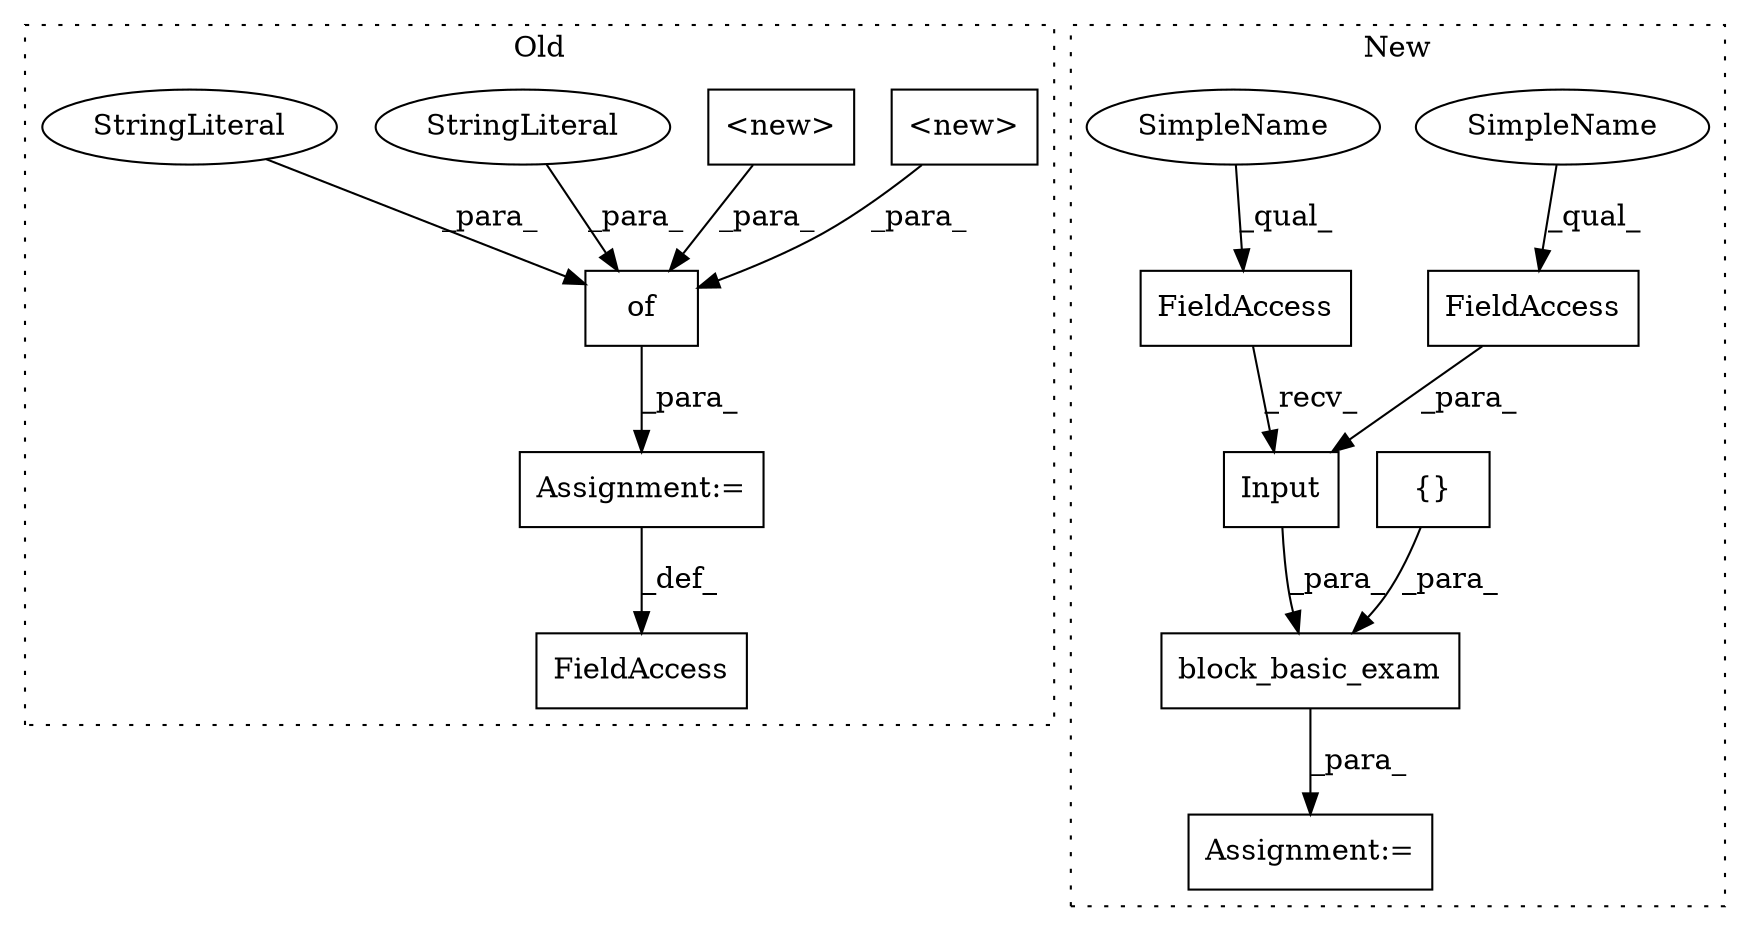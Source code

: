 digraph G {
subgraph cluster0 {
1 [label="<new>" a="14" s="2456" l="24" shape="box"];
7 [label="FieldAccess" a="22" s="2426" l="18" shape="box"];
8 [label="of" a="32" s="2449,2509" l="3,1" shape="box"];
9 [label="<new>" a="14" s="2485" l="24" shape="box"];
10 [label="StringLiteral" a="45" s="2452" l="3" shape="ellipse"];
11 [label="StringLiteral" a="45" s="2481" l="3" shape="ellipse"];
12 [label="Assignment:=" a="7" s="2444" l="1" shape="box"];
label = "Old";
style="dotted";
}
subgraph cluster1 {
2 [label="Input" a="32" s="1658,1705" l="11,1" shape="box"];
3 [label="block_basic_exam" a="32" s="1618,1718" l="17,1" shape="box"];
4 [label="{}" a="4" s="1716" l="2" shape="box"];
5 [label="FieldAccess" a="22" s="1641" l="16" shape="box"];
6 [label="FieldAccess" a="22" s="1687" l="18" shape="box"];
13 [label="Assignment:=" a="7" s="1611" l="1" shape="box"];
14 [label="SimpleName" a="42" s="1687" l="10" shape="ellipse"];
15 [label="SimpleName" a="42" s="1641" l="10" shape="ellipse"];
label = "New";
style="dotted";
}
1 -> 8 [label="_para_"];
2 -> 3 [label="_para_"];
3 -> 13 [label="_para_"];
4 -> 3 [label="_para_"];
5 -> 2 [label="_recv_"];
6 -> 2 [label="_para_"];
8 -> 12 [label="_para_"];
9 -> 8 [label="_para_"];
10 -> 8 [label="_para_"];
11 -> 8 [label="_para_"];
12 -> 7 [label="_def_"];
14 -> 6 [label="_qual_"];
15 -> 5 [label="_qual_"];
}